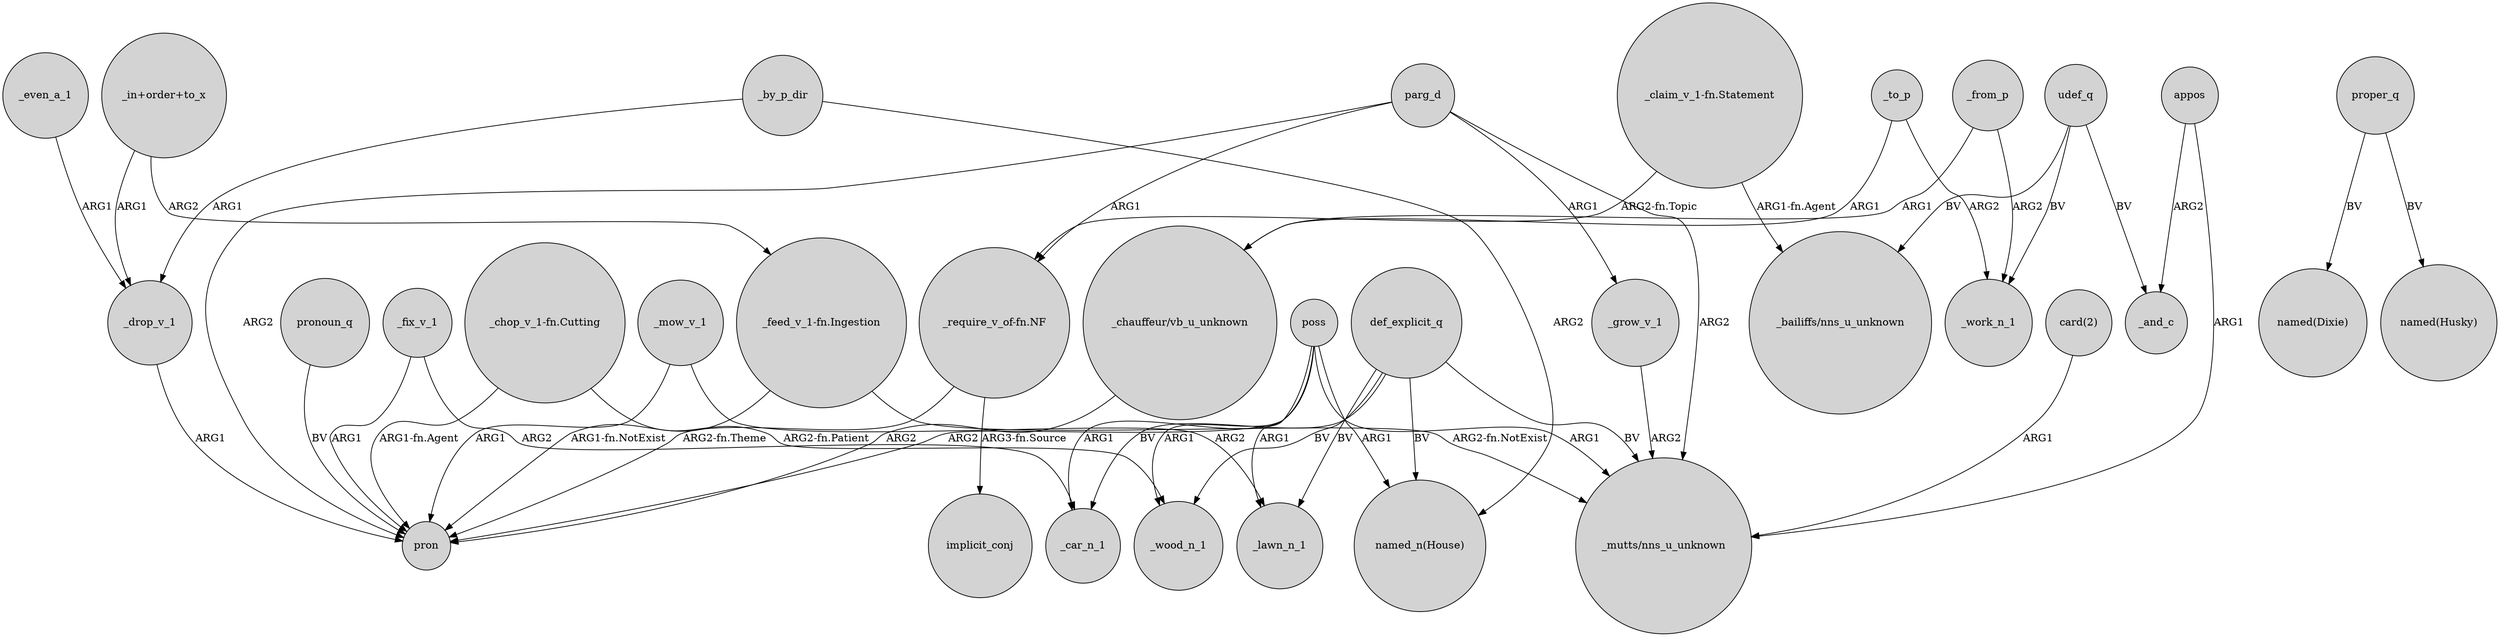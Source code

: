 digraph {
	node [shape=circle style=filled]
	"_in+order+to_x" -> "_feed_v_1-fn.Ingestion" [label=ARG2]
	def_explicit_q -> "named_n(House)" [label=BV]
	"_feed_v_1-fn.Ingestion" -> pron [label="ARG1-fn.NotExist"]
	_grow_v_1 -> "_mutts/nns_u_unknown" [label=ARG2]
	_fix_v_1 -> pron [label=ARG1]
	poss -> pron [label=ARG2]
	appos -> "_mutts/nns_u_unknown" [label=ARG1]
	def_explicit_q -> _wood_n_1 [label=BV]
	poss -> _car_n_1 [label=ARG1]
	"_require_v_of-fn.NF" -> implicit_conj [label="ARG3-fn.Source"]
	_from_p -> "_chauffeur/vb_u_unknown" [label=ARG1]
	_even_a_1 -> _drop_v_1 [label=ARG1]
	proper_q -> "named(Dixie)" [label=BV]
	"_chop_v_1-fn.Cutting" -> _wood_n_1 [label="ARG2-fn.Patient"]
	poss -> "_mutts/nns_u_unknown" [label=ARG1]
	"_claim_v_1-fn.Statement" -> "_require_v_of-fn.NF" [label="ARG2-fn.Topic"]
	_by_p_dir -> _drop_v_1 [label=ARG1]
	def_explicit_q -> "_mutts/nns_u_unknown" [label=BV]
	def_explicit_q -> _car_n_1 [label=BV]
	"_chop_v_1-fn.Cutting" -> pron [label="ARG1-fn.Agent"]
	_drop_v_1 -> pron [label=ARG1]
	udef_q -> "_bailiffs/nns_u_unknown" [label=BV]
	_mow_v_1 -> pron [label=ARG1]
	parg_d -> pron [label=ARG2]
	proper_q -> "named(Husky)" [label=BV]
	parg_d -> _grow_v_1 [label=ARG1]
	pronoun_q -> pron [label=BV]
	appos -> _and_c [label=ARG2]
	def_explicit_q -> _lawn_n_1 [label=BV]
	_to_p -> "_chauffeur/vb_u_unknown" [label=ARG1]
	"_feed_v_1-fn.Ingestion" -> "_mutts/nns_u_unknown" [label="ARG2-fn.NotExist"]
	_fix_v_1 -> _car_n_1 [label=ARG2]
	parg_d -> "_require_v_of-fn.NF" [label=ARG1]
	_to_p -> _work_n_1 [label=ARG2]
	"_require_v_of-fn.NF" -> pron [label="ARG2-fn.Theme"]
	_by_p_dir -> "named_n(House)" [label=ARG2]
	poss -> "named_n(House)" [label=ARG1]
	parg_d -> "_mutts/nns_u_unknown" [label=ARG2]
	"_chauffeur/vb_u_unknown" -> pron [label=ARG2]
	poss -> _wood_n_1 [label=ARG1]
	poss -> _lawn_n_1 [label=ARG1]
	udef_q -> _and_c [label=BV]
	"card(2)" -> "_mutts/nns_u_unknown" [label=ARG1]
	_from_p -> _work_n_1 [label=ARG2]
	_mow_v_1 -> _lawn_n_1 [label=ARG2]
	"_claim_v_1-fn.Statement" -> "_bailiffs/nns_u_unknown" [label="ARG1-fn.Agent"]
	"_in+order+to_x" -> _drop_v_1 [label=ARG1]
	udef_q -> _work_n_1 [label=BV]
}

